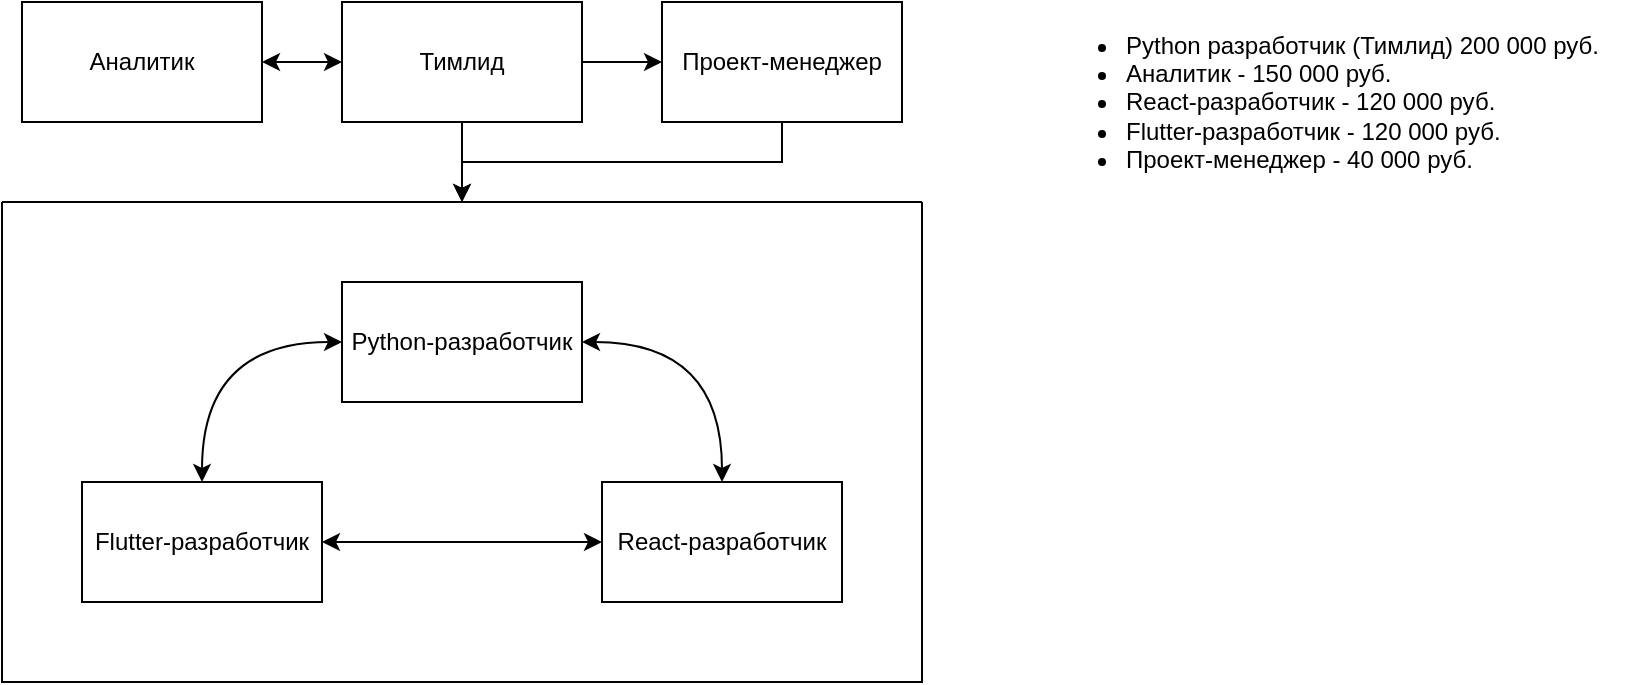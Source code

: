 <mxfile version="22.0.8" type="github">
  <diagram name="Page-1" id="GhRAfGY-O9lsyGLhw-jo">
    <mxGraphModel dx="1500" dy="819" grid="1" gridSize="10" guides="1" tooltips="1" connect="1" arrows="1" fold="1" page="1" pageScale="1" pageWidth="1200" pageHeight="1920" math="0" shadow="0">
      <root>
        <mxCell id="0" />
        <mxCell id="1" parent="0" />
        <mxCell id="gYKHsWB6z0Fp3AGmfOh0-21" style="edgeStyle=orthogonalEdgeStyle;rounded=0;orthogonalLoop=1;jettySize=auto;html=1;startArrow=classic;startFill=1;" edge="1" parent="1" source="gYKHsWB6z0Fp3AGmfOh0-11" target="gYKHsWB6z0Fp3AGmfOh0-18">
          <mxGeometry relative="1" as="geometry" />
        </mxCell>
        <mxCell id="gYKHsWB6z0Fp3AGmfOh0-11" value="Аналитик" style="whiteSpace=wrap;html=1;" vertex="1" parent="1">
          <mxGeometry x="90" y="80" width="120" height="60" as="geometry" />
        </mxCell>
        <mxCell id="gYKHsWB6z0Fp3AGmfOh0-20" style="edgeStyle=orthogonalEdgeStyle;rounded=0;orthogonalLoop=1;jettySize=auto;html=1;" edge="1" parent="1" source="gYKHsWB6z0Fp3AGmfOh0-18" target="gYKHsWB6z0Fp3AGmfOh0-19">
          <mxGeometry relative="1" as="geometry" />
        </mxCell>
        <mxCell id="gYKHsWB6z0Fp3AGmfOh0-28" style="edgeStyle=orthogonalEdgeStyle;rounded=0;orthogonalLoop=1;jettySize=auto;html=1;" edge="1" parent="1" source="gYKHsWB6z0Fp3AGmfOh0-18" target="gYKHsWB6z0Fp3AGmfOh0-23">
          <mxGeometry relative="1" as="geometry" />
        </mxCell>
        <mxCell id="gYKHsWB6z0Fp3AGmfOh0-18" value="Тимлид" style="whiteSpace=wrap;html=1;" vertex="1" parent="1">
          <mxGeometry x="250" y="80" width="120" height="60" as="geometry" />
        </mxCell>
        <mxCell id="gYKHsWB6z0Fp3AGmfOh0-19" value="" style="swimlane;startSize=0;" vertex="1" parent="1">
          <mxGeometry x="80" y="180" width="460" height="240" as="geometry">
            <mxRectangle x="130" y="540" width="50" height="40" as="alternateBounds" />
          </mxGeometry>
        </mxCell>
        <mxCell id="gYKHsWB6z0Fp3AGmfOh0-14" value="Flutter-разработчик" style="whiteSpace=wrap;html=1;" vertex="1" parent="gYKHsWB6z0Fp3AGmfOh0-19">
          <mxGeometry x="40" y="140" width="120" height="60" as="geometry" />
        </mxCell>
        <mxCell id="gYKHsWB6z0Fp3AGmfOh0-13" value="React-разработчик" style="whiteSpace=wrap;html=1;" vertex="1" parent="gYKHsWB6z0Fp3AGmfOh0-19">
          <mxGeometry x="300" y="140" width="120" height="60" as="geometry" />
        </mxCell>
        <mxCell id="gYKHsWB6z0Fp3AGmfOh0-12" value="Python-разработчик" style="whiteSpace=wrap;html=1;" vertex="1" parent="gYKHsWB6z0Fp3AGmfOh0-19">
          <mxGeometry x="170" y="40" width="120" height="60" as="geometry" />
        </mxCell>
        <mxCell id="gYKHsWB6z0Fp3AGmfOh0-17" style="edgeStyle=orthogonalEdgeStyle;rounded=0;orthogonalLoop=1;jettySize=auto;html=1;startArrow=classic;startFill=1;curved=1;" edge="1" parent="gYKHsWB6z0Fp3AGmfOh0-19" source="gYKHsWB6z0Fp3AGmfOh0-14" target="gYKHsWB6z0Fp3AGmfOh0-13">
          <mxGeometry relative="1" as="geometry" />
        </mxCell>
        <mxCell id="gYKHsWB6z0Fp3AGmfOh0-15" style="edgeStyle=orthogonalEdgeStyle;rounded=0;orthogonalLoop=1;jettySize=auto;html=1;startArrow=classic;startFill=1;curved=1;" edge="1" parent="gYKHsWB6z0Fp3AGmfOh0-19" source="gYKHsWB6z0Fp3AGmfOh0-12" target="gYKHsWB6z0Fp3AGmfOh0-13">
          <mxGeometry relative="1" as="geometry" />
        </mxCell>
        <mxCell id="gYKHsWB6z0Fp3AGmfOh0-16" style="edgeStyle=orthogonalEdgeStyle;rounded=0;orthogonalLoop=1;jettySize=auto;html=1;startArrow=classic;startFill=1;curved=1;" edge="1" parent="gYKHsWB6z0Fp3AGmfOh0-19" source="gYKHsWB6z0Fp3AGmfOh0-12" target="gYKHsWB6z0Fp3AGmfOh0-14">
          <mxGeometry relative="1" as="geometry" />
        </mxCell>
        <mxCell id="gYKHsWB6z0Fp3AGmfOh0-27" style="edgeStyle=orthogonalEdgeStyle;rounded=0;orthogonalLoop=1;jettySize=auto;html=1;" edge="1" parent="1" source="gYKHsWB6z0Fp3AGmfOh0-23" target="gYKHsWB6z0Fp3AGmfOh0-19">
          <mxGeometry relative="1" as="geometry" />
        </mxCell>
        <mxCell id="gYKHsWB6z0Fp3AGmfOh0-23" value="Проект-менеджер" style="whiteSpace=wrap;html=1;" vertex="1" parent="1">
          <mxGeometry x="410" y="80" width="120" height="60" as="geometry" />
        </mxCell>
        <mxCell id="gYKHsWB6z0Fp3AGmfOh0-46" value="&lt;ul&gt;&lt;li&gt;Python разработчик (Тимлид)&amp;nbsp;&lt;span style=&quot;text-align: center;&quot;&gt;200 000 руб.&lt;/span&gt;&lt;br&gt;&lt;/li&gt;&lt;li&gt;&lt;span style=&quot;background-color: initial;&quot;&gt;Аналитик - 150 000 руб.&lt;/span&gt;&lt;/li&gt;&lt;li&gt;React-разработчик - 120 000 руб.&lt;/li&gt;&lt;li&gt;Flutter-разработчик - 120 000 руб.&lt;/li&gt;&lt;li style=&quot;border-color: var(--border-color);&quot;&gt;Проект-менеджер - 40 000 руб.&lt;/li&gt;&lt;/ul&gt;" style="text;strokeColor=none;fillColor=none;html=1;whiteSpace=wrap;verticalAlign=middle;overflow=hidden;" vertex="1" parent="1">
          <mxGeometry x="600" y="80" width="300" height="100" as="geometry" />
        </mxCell>
      </root>
    </mxGraphModel>
  </diagram>
</mxfile>
